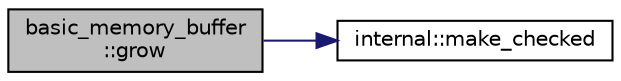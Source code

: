 digraph "basic_memory_buffer::grow"
{
  edge [fontname="Helvetica",fontsize="10",labelfontname="Helvetica",labelfontsize="10"];
  node [fontname="Helvetica",fontsize="10",shape=record];
  rankdir="LR";
  Node1 [label="basic_memory_buffer\l::grow",height=0.2,width=0.4,color="black", fillcolor="grey75", style="filled" fontcolor="black"];
  Node1 -> Node2 [color="midnightblue",fontsize="10",style="solid",fontname="Helvetica"];
  Node2 [label="internal::make_checked",height=0.2,width=0.4,color="black", fillcolor="white", style="filled",URL="$namespaceinternal.html#a887ca8a3160ba683e62bd9d7418e821f"];
}
